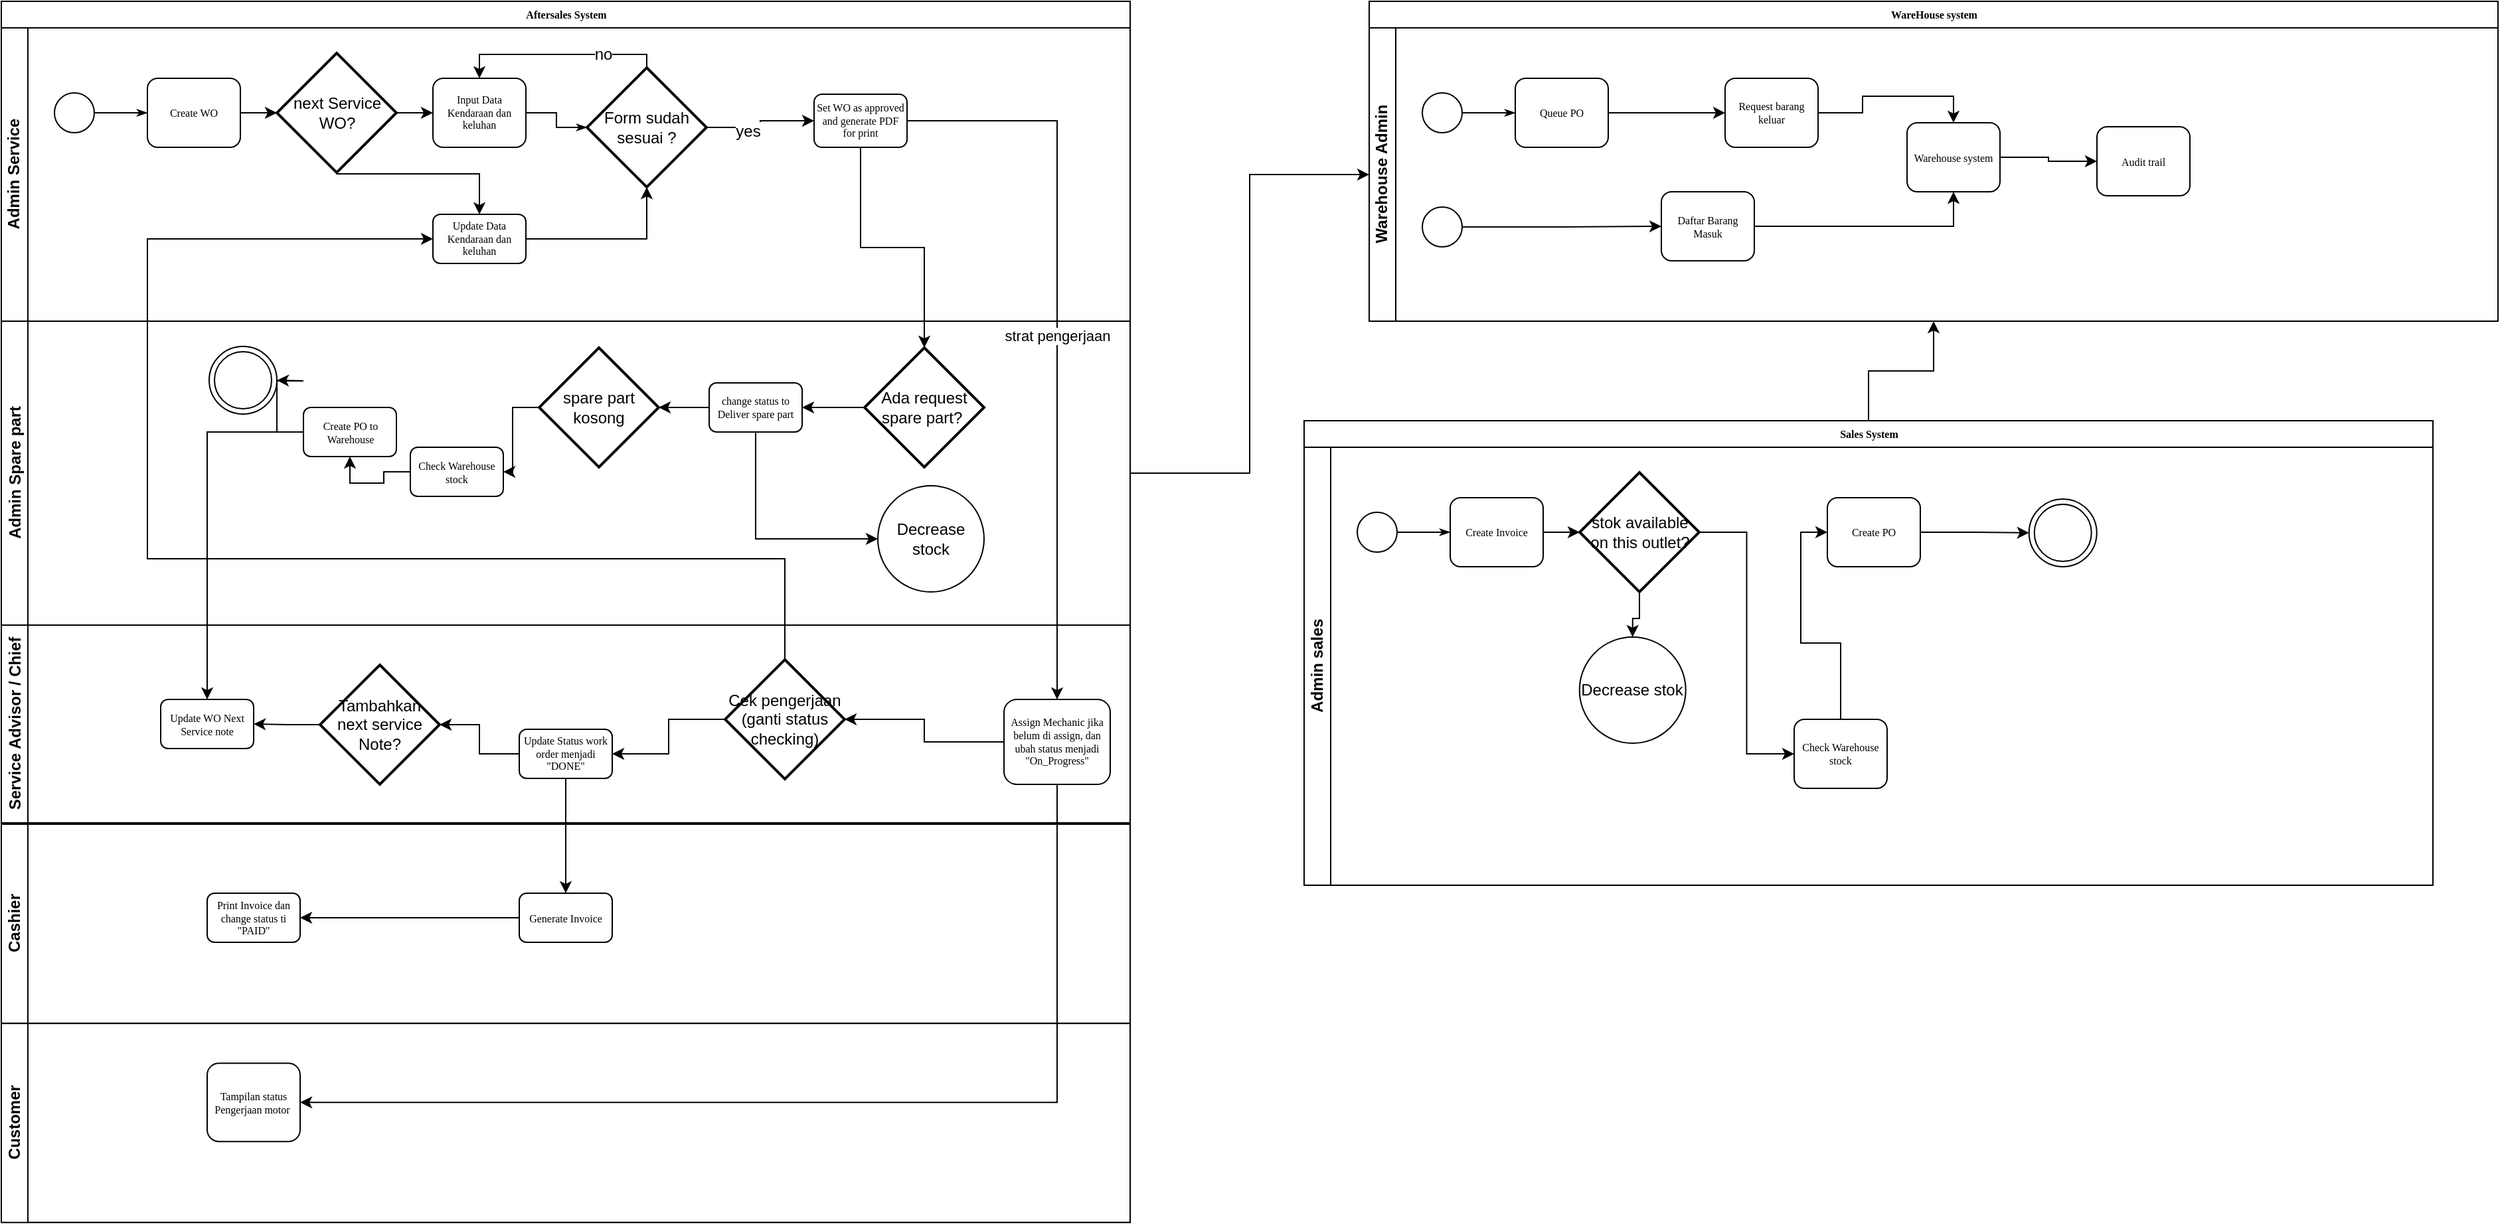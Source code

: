 <mxfile pages="1" version="11.2.3" type="github"><diagram name="Page-1" id="c7488fd3-1785-93aa-aadb-54a6760d102a"><mxGraphModel dx="1038" dy="588" grid="1" gridSize="10" guides="1" tooltips="1" connect="1" arrows="1" fold="1" page="1" pageScale="1" pageWidth="1100" pageHeight="850" background="#ffffff" math="0" shadow="0"><root><mxCell id="0"/><mxCell id="1" parent="0"/><mxCell id="2b4e8129b02d487f-1" value="Aftersales System" style="swimlane;html=1;childLayout=stackLayout;horizontal=1;startSize=20;horizontalStack=0;rounded=0;shadow=0;labelBackgroundColor=none;strokeColor=#000000;strokeWidth=1;fillColor=#ffffff;fontFamily=Verdana;fontSize=8;fontColor=#000000;align=center;" parent="1" vertex="1"><mxGeometry x="180" y="70" width="850" height="920" as="geometry"/></mxCell><mxCell id="sKlVujvYiWTSik_ec8Vi-46" style="edgeStyle=orthogonalEdgeStyle;rounded=0;orthogonalLoop=1;jettySize=auto;html=1;entryX=0.5;entryY=0;entryDx=0;entryDy=0;entryPerimeter=0;" parent="2b4e8129b02d487f-1" source="2b4e8129b02d487f-12" target="sKlVujvYiWTSik_ec8Vi-45" edge="1"><mxGeometry relative="1" as="geometry"/></mxCell><mxCell id="sKlVujvYiWTSik_ec8Vi-65" style="edgeStyle=orthogonalEdgeStyle;rounded=0;orthogonalLoop=1;jettySize=auto;html=1;entryX=0;entryY=0.5;entryDx=0;entryDy=0;exitX=0.5;exitY=0;exitDx=0;exitDy=0;exitPerimeter=0;" parent="2b4e8129b02d487f-1" source="sKlVujvYiWTSik_ec8Vi-61" target="sKlVujvYiWTSik_ec8Vi-54" edge="1"><mxGeometry relative="1" as="geometry"><Array as="points"><mxPoint x="590" y="420"/><mxPoint x="110" y="420"/><mxPoint x="110" y="179"/></Array></mxGeometry></mxCell><mxCell id="2b4e8129b02d487f-2" value="Admin Service" style="swimlane;html=1;startSize=20;horizontal=0;" parent="2b4e8129b02d487f-1" vertex="1"><mxGeometry y="20" width="850" height="221" as="geometry"><mxRectangle y="20" width="680" height="100" as="alternateBounds"/></mxGeometry></mxCell><mxCell id="2b4e8129b02d487f-18" style="edgeStyle=orthogonalEdgeStyle;rounded=0;html=1;labelBackgroundColor=none;startArrow=none;startFill=0;startSize=5;endArrow=classicThin;endFill=1;endSize=5;jettySize=auto;orthogonalLoop=1;strokeColor=#000000;strokeWidth=1;fontFamily=Verdana;fontSize=8;fontColor=#000000;entryX=0;entryY=0.5;entryDx=0;entryDy=0;" parent="2b4e8129b02d487f-2" source="2b4e8129b02d487f-5" target="sKlVujvYiWTSik_ec8Vi-68" edge="1"><mxGeometry relative="1" as="geometry"><mxPoint x="170" y="64" as="targetPoint"/></mxGeometry></mxCell><mxCell id="2b4e8129b02d487f-5" value="" style="ellipse;whiteSpace=wrap;html=1;rounded=0;shadow=0;labelBackgroundColor=none;strokeColor=#000000;strokeWidth=1;fillColor=#ffffff;fontFamily=Verdana;fontSize=8;fontColor=#000000;align=center;" parent="2b4e8129b02d487f-2" vertex="1"><mxGeometry x="40" y="49" width="30" height="30" as="geometry"/></mxCell><mxCell id="2b4e8129b02d487f-6" value="Input Data Kendaraan dan keluhan" style="rounded=1;whiteSpace=wrap;html=1;shadow=0;labelBackgroundColor=none;strokeColor=#000000;strokeWidth=1;fillColor=#ffffff;fontFamily=Verdana;fontSize=8;fontColor=#000000;align=center;" parent="2b4e8129b02d487f-2" vertex="1"><mxGeometry x="325" y="38" width="70" height="52" as="geometry"/></mxCell><mxCell id="2b4e8129b02d487f-12" value="Set WO as approved and generate PDF for print" style="rounded=1;whiteSpace=wrap;html=1;shadow=0;labelBackgroundColor=none;strokeColor=#000000;strokeWidth=1;fillColor=#ffffff;fontFamily=Verdana;fontSize=8;fontColor=#000000;align=center;" parent="2b4e8129b02d487f-2" vertex="1"><mxGeometry x="612" y="50" width="70" height="40" as="geometry"/></mxCell><mxCell id="2b4e8129b02d487f-24" style="edgeStyle=orthogonalEdgeStyle;rounded=0;html=1;labelBackgroundColor=none;startArrow=none;startFill=0;startSize=5;endArrow=classicThin;endFill=1;endSize=5;jettySize=auto;orthogonalLoop=1;strokeColor=#000000;strokeWidth=1;fontFamily=Verdana;fontSize=8;fontColor=#000000;entryX=0;entryY=0.5;entryDx=0;entryDy=0;entryPerimeter=0;" parent="2b4e8129b02d487f-2" source="2b4e8129b02d487f-6" target="sKlVujvYiWTSik_ec8Vi-33" edge="1"><mxGeometry relative="1" as="geometry"><mxPoint x="425" y="100" as="targetPoint"/></mxGeometry></mxCell><mxCell id="sKlVujvYiWTSik_ec8Vi-34" style="edgeStyle=orthogonalEdgeStyle;rounded=0;orthogonalLoop=1;jettySize=auto;html=1;entryX=0.5;entryY=0;entryDx=0;entryDy=0;exitX=0.5;exitY=0;exitDx=0;exitDy=0;exitPerimeter=0;" parent="2b4e8129b02d487f-2" source="sKlVujvYiWTSik_ec8Vi-33" target="2b4e8129b02d487f-6" edge="1"><mxGeometry relative="1" as="geometry"><Array as="points"><mxPoint x="486" y="20"/><mxPoint x="360" y="20"/></Array></mxGeometry></mxCell><mxCell id="sKlVujvYiWTSik_ec8Vi-35" value="no" style="text;html=1;resizable=0;points=[];align=center;verticalAlign=middle;labelBackgroundColor=#ffffff;" parent="sKlVujvYiWTSik_ec8Vi-34" vertex="1" connectable="0"><mxGeometry x="-0.443" relative="1" as="geometry"><mxPoint as="offset"/></mxGeometry></mxCell><mxCell id="sKlVujvYiWTSik_ec8Vi-36" style="edgeStyle=orthogonalEdgeStyle;rounded=0;orthogonalLoop=1;jettySize=auto;html=1;entryX=0;entryY=0.5;entryDx=0;entryDy=0;" parent="2b4e8129b02d487f-2" source="sKlVujvYiWTSik_ec8Vi-33" target="2b4e8129b02d487f-12" edge="1"><mxGeometry relative="1" as="geometry"/></mxCell><mxCell id="sKlVujvYiWTSik_ec8Vi-37" value="yes" style="text;html=1;resizable=0;points=[];align=center;verticalAlign=middle;labelBackgroundColor=#ffffff;" parent="sKlVujvYiWTSik_ec8Vi-36" vertex="1" connectable="0"><mxGeometry x="-0.289" y="-3" relative="1" as="geometry"><mxPoint as="offset"/></mxGeometry></mxCell><mxCell id="sKlVujvYiWTSik_ec8Vi-33" value="Form sudah sesuai ?" style="strokeWidth=2;html=1;shape=mxgraph.flowchart.decision;whiteSpace=wrap;" parent="2b4e8129b02d487f-2" vertex="1"><mxGeometry x="441" y="30" width="90" height="90" as="geometry"/></mxCell><mxCell id="sKlVujvYiWTSik_ec8Vi-55" style="edgeStyle=orthogonalEdgeStyle;rounded=0;orthogonalLoop=1;jettySize=auto;html=1;entryX=0.5;entryY=1;entryDx=0;entryDy=0;entryPerimeter=0;" parent="2b4e8129b02d487f-2" source="sKlVujvYiWTSik_ec8Vi-54" target="sKlVujvYiWTSik_ec8Vi-33" edge="1"><mxGeometry relative="1" as="geometry"/></mxCell><mxCell id="sKlVujvYiWTSik_ec8Vi-54" value="Update Data Kendaraan dan keluhan" style="rounded=1;whiteSpace=wrap;html=1;shadow=0;labelBackgroundColor=none;strokeColor=#000000;strokeWidth=1;fillColor=#ffffff;fontFamily=Verdana;fontSize=8;fontColor=#000000;align=center;" parent="2b4e8129b02d487f-2" vertex="1"><mxGeometry x="325" y="140.5" width="70" height="37" as="geometry"/></mxCell><mxCell id="sKlVujvYiWTSik_ec8Vi-70" value="" style="edgeStyle=orthogonalEdgeStyle;rounded=0;orthogonalLoop=1;jettySize=auto;html=1;" parent="2b4e8129b02d487f-2" source="sKlVujvYiWTSik_ec8Vi-68" target="sKlVujvYiWTSik_ec8Vi-69" edge="1"><mxGeometry relative="1" as="geometry"/></mxCell><mxCell id="sKlVujvYiWTSik_ec8Vi-68" value="Create WO" style="rounded=1;whiteSpace=wrap;html=1;shadow=0;labelBackgroundColor=none;strokeColor=#000000;strokeWidth=1;fillColor=#ffffff;fontFamily=Verdana;fontSize=8;fontColor=#000000;align=center;" parent="2b4e8129b02d487f-2" vertex="1"><mxGeometry x="110" y="38" width="70" height="52" as="geometry"/></mxCell><mxCell id="sKlVujvYiWTSik_ec8Vi-71" style="edgeStyle=orthogonalEdgeStyle;rounded=0;orthogonalLoop=1;jettySize=auto;html=1;" parent="2b4e8129b02d487f-2" source="sKlVujvYiWTSik_ec8Vi-69" target="sKlVujvYiWTSik_ec8Vi-54" edge="1"><mxGeometry relative="1" as="geometry"><Array as="points"><mxPoint x="253" y="110"/><mxPoint x="360" y="110"/></Array></mxGeometry></mxCell><mxCell id="sKlVujvYiWTSik_ec8Vi-72" value="" style="edgeStyle=orthogonalEdgeStyle;rounded=0;orthogonalLoop=1;jettySize=auto;html=1;" parent="2b4e8129b02d487f-2" source="sKlVujvYiWTSik_ec8Vi-69" target="2b4e8129b02d487f-6" edge="1"><mxGeometry relative="1" as="geometry"/></mxCell><mxCell id="sKlVujvYiWTSik_ec8Vi-69" value="next Service WO?" style="strokeWidth=2;html=1;shape=mxgraph.flowchart.decision;whiteSpace=wrap;" parent="2b4e8129b02d487f-2" vertex="1"><mxGeometry x="207.5" y="19" width="90" height="90" as="geometry"/></mxCell><mxCell id="2b4e8129b02d487f-3" value="Admin Spare part" style="swimlane;html=1;startSize=20;horizontal=0;" parent="2b4e8129b02d487f-1" vertex="1"><mxGeometry y="241" width="850" height="229" as="geometry"/></mxCell><mxCell id="sKlVujvYiWTSik_ec8Vi-48" style="edgeStyle=orthogonalEdgeStyle;rounded=0;orthogonalLoop=1;jettySize=auto;html=1;entryX=1;entryY=0.5;entryDx=0;entryDy=0;" parent="2b4e8129b02d487f-3" source="sKlVujvYiWTSik_ec8Vi-45" target="sKlVujvYiWTSik_ec8Vi-47" edge="1"><mxGeometry relative="1" as="geometry"/></mxCell><mxCell id="sKlVujvYiWTSik_ec8Vi-45" value="Ada request spare part?&amp;nbsp;" style="strokeWidth=2;html=1;shape=mxgraph.flowchart.decision;whiteSpace=wrap;" parent="2b4e8129b02d487f-3" vertex="1"><mxGeometry x="650" y="20" width="90" height="90" as="geometry"/></mxCell><mxCell id="sKlVujvYiWTSik_ec8Vi-51" style="edgeStyle=orthogonalEdgeStyle;rounded=0;orthogonalLoop=1;jettySize=auto;html=1;" parent="2b4e8129b02d487f-3" source="sKlVujvYiWTSik_ec8Vi-47" target="sKlVujvYiWTSik_ec8Vi-50" edge="1"><mxGeometry relative="1" as="geometry"/></mxCell><mxCell id="Eu6a_88KOqUPSrxsR5Ey-2" style="edgeStyle=orthogonalEdgeStyle;rounded=0;orthogonalLoop=1;jettySize=auto;html=1;entryX=0;entryY=0.5;entryDx=0;entryDy=0;exitX=0.5;exitY=1;exitDx=0;exitDy=0;" edge="1" parent="2b4e8129b02d487f-3" source="sKlVujvYiWTSik_ec8Vi-47" target="Eu6a_88KOqUPSrxsR5Ey-1"><mxGeometry relative="1" as="geometry"/></mxCell><mxCell id="sKlVujvYiWTSik_ec8Vi-47" value="change status to Deliver spare part" style="rounded=1;whiteSpace=wrap;html=1;shadow=0;labelBackgroundColor=none;strokeColor=#000000;strokeWidth=1;fillColor=#ffffff;fontFamily=Verdana;fontSize=8;fontColor=#000000;align=center;" parent="2b4e8129b02d487f-3" vertex="1"><mxGeometry x="533" y="46.5" width="70" height="37" as="geometry"/></mxCell><mxCell id="sKlVujvYiWTSik_ec8Vi-53" value="" style="edgeStyle=orthogonalEdgeStyle;rounded=0;orthogonalLoop=1;jettySize=auto;html=1;entryX=1;entryY=0.5;entryDx=0;entryDy=0;" parent="2b4e8129b02d487f-3" source="sKlVujvYiWTSik_ec8Vi-50" target="ZS2-wASsMyBvA8RQc7fm-60" edge="1"><mxGeometry relative="1" as="geometry"/></mxCell><mxCell id="sKlVujvYiWTSik_ec8Vi-50" value="spare part kosong" style="strokeWidth=2;html=1;shape=mxgraph.flowchart.decision;whiteSpace=wrap;" parent="2b4e8129b02d487f-3" vertex="1"><mxGeometry x="405" y="20" width="90" height="90" as="geometry"/></mxCell><mxCell id="sKlVujvYiWTSik_ec8Vi-67" value="" style="edgeStyle=orthogonalEdgeStyle;rounded=0;orthogonalLoop=1;jettySize=auto;html=1;entryX=1;entryY=0.5;entryDx=0;entryDy=0;" parent="2b4e8129b02d487f-3" source="sKlVujvYiWTSik_ec8Vi-52" target="sKlVujvYiWTSik_ec8Vi-66" edge="1"><mxGeometry relative="1" as="geometry"/></mxCell><mxCell id="sKlVujvYiWTSik_ec8Vi-52" value="Create PO to Warehouse" style="rounded=1;whiteSpace=wrap;html=1;shadow=0;labelBackgroundColor=none;strokeColor=#000000;strokeWidth=1;fillColor=#ffffff;fontFamily=Verdana;fontSize=8;fontColor=#000000;align=center;" parent="2b4e8129b02d487f-3" vertex="1"><mxGeometry x="227.5" y="65.0" width="70" height="37" as="geometry"/></mxCell><mxCell id="sKlVujvYiWTSik_ec8Vi-66" value="" style="ellipse;shape=doubleEllipse;whiteSpace=wrap;html=1;aspect=fixed;" parent="2b4e8129b02d487f-3" vertex="1"><mxGeometry x="156.5" y="19" width="51" height="51" as="geometry"/></mxCell><mxCell id="ZS2-wASsMyBvA8RQc7fm-61" style="edgeStyle=orthogonalEdgeStyle;rounded=0;orthogonalLoop=1;jettySize=auto;html=1;entryX=0.5;entryY=1;entryDx=0;entryDy=0;" parent="2b4e8129b02d487f-3" source="ZS2-wASsMyBvA8RQc7fm-60" target="sKlVujvYiWTSik_ec8Vi-52" edge="1"><mxGeometry relative="1" as="geometry"/></mxCell><mxCell id="ZS2-wASsMyBvA8RQc7fm-60" value="Check Warehouse stock" style="rounded=1;whiteSpace=wrap;html=1;shadow=0;labelBackgroundColor=none;strokeColor=#000000;strokeWidth=1;fillColor=#ffffff;fontFamily=Verdana;fontSize=8;fontColor=#000000;align=center;" parent="2b4e8129b02d487f-3" vertex="1"><mxGeometry x="308" y="95.0" width="70" height="37" as="geometry"/></mxCell><mxCell id="Eu6a_88KOqUPSrxsR5Ey-1" value="Decrease stock" style="ellipse;whiteSpace=wrap;html=1;aspect=fixed;" vertex="1" parent="2b4e8129b02d487f-3"><mxGeometry x="660" y="124" width="80" height="80" as="geometry"/></mxCell><mxCell id="2b4e8129b02d487f-4" value="Service Advisor / Chief" style="swimlane;html=1;startSize=20;horizontal=0;" parent="2b4e8129b02d487f-1" vertex="1"><mxGeometry y="470" width="850" height="149" as="geometry"/></mxCell><mxCell id="5Vv4vmspSaX9HJv2Tk1Z-2" style="edgeStyle=orthogonalEdgeStyle;rounded=0;orthogonalLoop=1;jettySize=auto;html=1;entryX=1;entryY=0.5;entryDx=0;entryDy=0;entryPerimeter=0;" parent="2b4e8129b02d487f-4" source="sKlVujvYiWTSik_ec8Vi-56" target="5Vv4vmspSaX9HJv2Tk1Z-1" edge="1"><mxGeometry relative="1" as="geometry"/></mxCell><mxCell id="ZS2-wASsMyBvA8RQc7fm-75" value="" style="edgeStyle=orthogonalEdgeStyle;rounded=0;orthogonalLoop=1;jettySize=auto;html=1;entryX=0.5;entryY=0;entryDx=0;entryDy=0;" parent="2b4e8129b02d487f-4" source="sKlVujvYiWTSik_ec8Vi-56" target="ZS2-wASsMyBvA8RQc7fm-68" edge="1"><mxGeometry relative="1" as="geometry"/></mxCell><mxCell id="sKlVujvYiWTSik_ec8Vi-56" value="Update Status work order menjadi &quot;DONE&quot;" style="rounded=1;whiteSpace=wrap;html=1;shadow=0;labelBackgroundColor=none;strokeColor=#000000;strokeWidth=1;fillColor=#ffffff;fontFamily=Verdana;fontSize=8;fontColor=#000000;align=center;" parent="2b4e8129b02d487f-4" vertex="1"><mxGeometry x="390" y="78.5" width="70" height="37" as="geometry"/></mxCell><mxCell id="sKlVujvYiWTSik_ec8Vi-62" style="edgeStyle=orthogonalEdgeStyle;rounded=0;orthogonalLoop=1;jettySize=auto;html=1;entryX=1;entryY=0.5;entryDx=0;entryDy=0;entryPerimeter=0;" parent="2b4e8129b02d487f-4" source="sKlVujvYiWTSik_ec8Vi-59" target="sKlVujvYiWTSik_ec8Vi-61" edge="1"><mxGeometry relative="1" as="geometry"/></mxCell><mxCell id="sKlVujvYiWTSik_ec8Vi-59" value="Assign Mechanic jika belum di assign, dan ubah status menjadi &quot;On_Progress&quot;" style="rounded=1;whiteSpace=wrap;html=1;shadow=0;labelBackgroundColor=none;strokeColor=#000000;strokeWidth=1;fillColor=#ffffff;fontFamily=Verdana;fontSize=8;fontColor=#000000;align=center;" parent="2b4e8129b02d487f-4" vertex="1"><mxGeometry x="755" y="56" width="80" height="64" as="geometry"/></mxCell><mxCell id="sKlVujvYiWTSik_ec8Vi-64" value="" style="edgeStyle=orthogonalEdgeStyle;rounded=0;orthogonalLoop=1;jettySize=auto;html=1;entryX=1;entryY=0.5;entryDx=0;entryDy=0;" parent="2b4e8129b02d487f-4" source="sKlVujvYiWTSik_ec8Vi-61" target="sKlVujvYiWTSik_ec8Vi-56" edge="1"><mxGeometry relative="1" as="geometry"><mxPoint x="465" y="71" as="targetPoint"/></mxGeometry></mxCell><mxCell id="sKlVujvYiWTSik_ec8Vi-61" value="Cek pengerjaan (ganti status checking)" style="strokeWidth=2;html=1;shape=mxgraph.flowchart.decision;whiteSpace=wrap;" parent="2b4e8129b02d487f-4" vertex="1"><mxGeometry x="545" y="26" width="90" height="90" as="geometry"/></mxCell><mxCell id="5Vv4vmspSaX9HJv2Tk1Z-4" style="edgeStyle=orthogonalEdgeStyle;rounded=0;orthogonalLoop=1;jettySize=auto;html=1;entryX=1;entryY=0.5;entryDx=0;entryDy=0;" parent="2b4e8129b02d487f-4" source="5Vv4vmspSaX9HJv2Tk1Z-1" target="5Vv4vmspSaX9HJv2Tk1Z-3" edge="1"><mxGeometry relative="1" as="geometry"/></mxCell><mxCell id="5Vv4vmspSaX9HJv2Tk1Z-1" value="Tambahkan next service Note?" style="strokeWidth=2;html=1;shape=mxgraph.flowchart.decision;whiteSpace=wrap;" parent="2b4e8129b02d487f-4" vertex="1"><mxGeometry x="240" y="30" width="90" height="90" as="geometry"/></mxCell><mxCell id="5Vv4vmspSaX9HJv2Tk1Z-3" value="Update WO Next Service note" style="rounded=1;whiteSpace=wrap;html=1;shadow=0;labelBackgroundColor=none;strokeColor=#000000;strokeWidth=1;fillColor=#ffffff;fontFamily=Verdana;fontSize=8;fontColor=#000000;align=center;" parent="2b4e8129b02d487f-4" vertex="1"><mxGeometry x="120" y="56" width="70" height="37" as="geometry"/></mxCell><mxCell id="ZS2-wASsMyBvA8RQc7fm-67" value="Cashier" style="swimlane;html=1;startSize=20;horizontal=0;" parent="2b4e8129b02d487f-4" vertex="1"><mxGeometry y="150" width="850" height="150" as="geometry"/></mxCell><mxCell id="ZS2-wASsMyBvA8RQc7fm-68" value="Generate Invoice" style="rounded=1;whiteSpace=wrap;html=1;shadow=0;labelBackgroundColor=none;strokeColor=#000000;strokeWidth=1;fillColor=#ffffff;fontFamily=Verdana;fontSize=8;fontColor=#000000;align=center;" parent="ZS2-wASsMyBvA8RQc7fm-67" vertex="1"><mxGeometry x="390" y="52" width="70" height="37" as="geometry"/></mxCell><mxCell id="ZS2-wASsMyBvA8RQc7fm-69" value="Print Invoice dan change status ti &quot;PAID&quot;" style="rounded=1;whiteSpace=wrap;html=1;shadow=0;labelBackgroundColor=none;strokeColor=#000000;strokeWidth=1;fillColor=#ffffff;fontFamily=Verdana;fontSize=8;fontColor=#000000;align=center;" parent="ZS2-wASsMyBvA8RQc7fm-67" vertex="1"><mxGeometry x="155" y="52" width="70" height="37" as="geometry"/></mxCell><mxCell id="ZS2-wASsMyBvA8RQc7fm-70" style="edgeStyle=orthogonalEdgeStyle;rounded=0;orthogonalLoop=1;jettySize=auto;html=1;exitX=0;exitY=0.5;exitDx=0;exitDy=0;entryX=1;entryY=0.5;entryDx=0;entryDy=0;" parent="ZS2-wASsMyBvA8RQc7fm-67" source="ZS2-wASsMyBvA8RQc7fm-68" target="ZS2-wASsMyBvA8RQc7fm-69" edge="1"><mxGeometry relative="1" as="geometry"><mxPoint x="435" y="-24.5" as="sourcePoint"/><mxPoint x="230" y="71" as="targetPoint"/></mxGeometry></mxCell><mxCell id="5Vv4vmspSaX9HJv2Tk1Z-7" style="edgeStyle=orthogonalEdgeStyle;rounded=0;orthogonalLoop=1;jettySize=auto;html=1;entryX=0.5;entryY=0;entryDx=0;entryDy=0;" parent="2b4e8129b02d487f-1" source="sKlVujvYiWTSik_ec8Vi-52" target="5Vv4vmspSaX9HJv2Tk1Z-3" edge="1"><mxGeometry relative="1" as="geometry"/></mxCell><mxCell id="sKlVujvYiWTSik_ec8Vi-57" value="strat pengerjaan" style="edgeStyle=orthogonalEdgeStyle;rounded=0;orthogonalLoop=1;jettySize=auto;html=1;entryX=0.5;entryY=0;entryDx=0;entryDy=0;" parent="2b4e8129b02d487f-1" source="2b4e8129b02d487f-12" target="sKlVujvYiWTSik_ec8Vi-59" edge="1"><mxGeometry relative="1" as="geometry"><mxPoint x="785" y="124" as="targetPoint"/></mxGeometry></mxCell><mxCell id="GA0qA8pSkNbMVC5iDy-4-5" value="WareHouse system" style="swimlane;html=1;childLayout=stackLayout;horizontal=1;startSize=20;horizontalStack=0;rounded=0;shadow=0;labelBackgroundColor=none;strokeColor=#000000;strokeWidth=1;fillColor=#ffffff;fontFamily=Verdana;fontSize=8;fontColor=#000000;align=center;" parent="1" vertex="1"><mxGeometry x="1210" y="70" width="850" height="241" as="geometry"/></mxCell><mxCell id="GA0qA8pSkNbMVC5iDy-4-9" value="Warehouse Admin" style="swimlane;html=1;startSize=20;horizontal=0;" parent="GA0qA8pSkNbMVC5iDy-4-5" vertex="1"><mxGeometry y="20" width="850" height="221" as="geometry"><mxRectangle y="20" width="680" height="100" as="alternateBounds"/></mxGeometry></mxCell><mxCell id="GA0qA8pSkNbMVC5iDy-4-10" style="edgeStyle=orthogonalEdgeStyle;rounded=0;html=1;labelBackgroundColor=none;startArrow=none;startFill=0;startSize=5;endArrow=classicThin;endFill=1;endSize=5;jettySize=auto;orthogonalLoop=1;strokeColor=#000000;strokeWidth=1;fontFamily=Verdana;fontSize=8;fontColor=#000000;entryX=0;entryY=0.5;entryDx=0;entryDy=0;" parent="GA0qA8pSkNbMVC5iDy-4-9" source="GA0qA8pSkNbMVC5iDy-4-11" target="GA0qA8pSkNbMVC5iDy-4-25" edge="1"><mxGeometry relative="1" as="geometry"><mxPoint x="170" y="64" as="targetPoint"/></mxGeometry></mxCell><mxCell id="GA0qA8pSkNbMVC5iDy-4-11" value="" style="ellipse;whiteSpace=wrap;html=1;rounded=0;shadow=0;labelBackgroundColor=none;strokeColor=#000000;strokeWidth=1;fillColor=#ffffff;fontFamily=Verdana;fontSize=8;fontColor=#000000;align=center;" parent="GA0qA8pSkNbMVC5iDy-4-9" vertex="1"><mxGeometry x="40" y="49" width="30" height="30" as="geometry"/></mxCell><mxCell id="ZS2-wASsMyBvA8RQc7fm-63" style="edgeStyle=orthogonalEdgeStyle;rounded=0;orthogonalLoop=1;jettySize=auto;html=1;entryX=0.5;entryY=0;entryDx=0;entryDy=0;" parent="GA0qA8pSkNbMVC5iDy-4-9" source="GA0qA8pSkNbMVC5iDy-4-12" target="ZS2-wASsMyBvA8RQc7fm-62" edge="1"><mxGeometry relative="1" as="geometry"/></mxCell><mxCell id="GA0qA8pSkNbMVC5iDy-4-12" value="Request barang keluar" style="rounded=1;whiteSpace=wrap;html=1;shadow=0;labelBackgroundColor=none;strokeColor=#000000;strokeWidth=1;fillColor=#ffffff;fontFamily=Verdana;fontSize=8;fontColor=#000000;align=center;" parent="GA0qA8pSkNbMVC5iDy-4-9" vertex="1"><mxGeometry x="268" y="38" width="70" height="52" as="geometry"/></mxCell><mxCell id="GA0qA8pSkNbMVC5iDy-4-24" value="" style="edgeStyle=orthogonalEdgeStyle;rounded=0;orthogonalLoop=1;jettySize=auto;html=1;entryX=0;entryY=0.5;entryDx=0;entryDy=0;" parent="GA0qA8pSkNbMVC5iDy-4-9" source="GA0qA8pSkNbMVC5iDy-4-25" target="GA0qA8pSkNbMVC5iDy-4-12" edge="1"><mxGeometry relative="1" as="geometry"><mxPoint x="207.5" y="64" as="targetPoint"/></mxGeometry></mxCell><mxCell id="GA0qA8pSkNbMVC5iDy-4-25" value="Queue PO" style="rounded=1;whiteSpace=wrap;html=1;shadow=0;labelBackgroundColor=none;strokeColor=#000000;strokeWidth=1;fillColor=#ffffff;fontFamily=Verdana;fontSize=8;fontColor=#000000;align=center;" parent="GA0qA8pSkNbMVC5iDy-4-9" vertex="1"><mxGeometry x="110" y="38" width="70" height="52" as="geometry"/></mxCell><mxCell id="ZS2-wASsMyBvA8RQc7fm-3" style="edgeStyle=orthogonalEdgeStyle;rounded=0;orthogonalLoop=1;jettySize=auto;html=1;" parent="GA0qA8pSkNbMVC5iDy-4-9" source="ZS2-wASsMyBvA8RQc7fm-1" target="ZS2-wASsMyBvA8RQc7fm-2" edge="1"><mxGeometry relative="1" as="geometry"/></mxCell><mxCell id="ZS2-wASsMyBvA8RQc7fm-1" value="" style="ellipse;whiteSpace=wrap;html=1;rounded=0;shadow=0;labelBackgroundColor=none;strokeColor=#000000;strokeWidth=1;fillColor=#ffffff;fontFamily=Verdana;fontSize=8;fontColor=#000000;align=center;" parent="GA0qA8pSkNbMVC5iDy-4-9" vertex="1"><mxGeometry x="40" y="135" width="30" height="30" as="geometry"/></mxCell><mxCell id="ZS2-wASsMyBvA8RQc7fm-64" style="edgeStyle=orthogonalEdgeStyle;rounded=0;orthogonalLoop=1;jettySize=auto;html=1;entryX=0.5;entryY=1;entryDx=0;entryDy=0;" parent="GA0qA8pSkNbMVC5iDy-4-9" source="ZS2-wASsMyBvA8RQc7fm-2" target="ZS2-wASsMyBvA8RQc7fm-62" edge="1"><mxGeometry relative="1" as="geometry"/></mxCell><mxCell id="ZS2-wASsMyBvA8RQc7fm-2" value="Daftar Barang Masuk" style="rounded=1;whiteSpace=wrap;html=1;shadow=0;labelBackgroundColor=none;strokeColor=#000000;strokeWidth=1;fillColor=#ffffff;fontFamily=Verdana;fontSize=8;fontColor=#000000;align=center;" parent="GA0qA8pSkNbMVC5iDy-4-9" vertex="1"><mxGeometry x="220" y="123.5" width="70" height="52" as="geometry"/></mxCell><mxCell id="ZS2-wASsMyBvA8RQc7fm-66" style="edgeStyle=orthogonalEdgeStyle;rounded=0;orthogonalLoop=1;jettySize=auto;html=1;" parent="GA0qA8pSkNbMVC5iDy-4-9" source="ZS2-wASsMyBvA8RQc7fm-62" target="ZS2-wASsMyBvA8RQc7fm-65" edge="1"><mxGeometry relative="1" as="geometry"/></mxCell><mxCell id="ZS2-wASsMyBvA8RQc7fm-62" value="Warehouse system" style="rounded=1;whiteSpace=wrap;html=1;shadow=0;labelBackgroundColor=none;strokeColor=#000000;strokeWidth=1;fillColor=#ffffff;fontFamily=Verdana;fontSize=8;fontColor=#000000;align=center;" parent="GA0qA8pSkNbMVC5iDy-4-9" vertex="1"><mxGeometry x="405" y="71.5" width="70" height="52" as="geometry"/></mxCell><mxCell id="ZS2-wASsMyBvA8RQc7fm-65" value="Audit trail" style="rounded=1;whiteSpace=wrap;html=1;shadow=0;labelBackgroundColor=none;strokeColor=#000000;strokeWidth=1;fillColor=#ffffff;fontFamily=Verdana;fontSize=8;fontColor=#000000;align=center;" parent="GA0qA8pSkNbMVC5iDy-4-9" vertex="1"><mxGeometry x="548" y="74.5" width="70" height="52" as="geometry"/></mxCell><mxCell id="GA0qA8pSkNbMVC5iDy-4-50" style="edgeStyle=orthogonalEdgeStyle;rounded=0;orthogonalLoop=1;jettySize=auto;html=1;" parent="1" source="2b4e8129b02d487f-3" target="GA0qA8pSkNbMVC5iDy-4-9" edge="1"><mxGeometry relative="1" as="geometry"/></mxCell><mxCell id="ZS2-wASsMyBvA8RQc7fm-4" value="Sales System" style="swimlane;html=1;childLayout=stackLayout;horizontal=1;startSize=20;horizontalStack=0;rounded=0;shadow=0;labelBackgroundColor=none;strokeColor=#000000;strokeWidth=1;fillColor=#ffffff;fontFamily=Verdana;fontSize=8;fontColor=#000000;align=center;" parent="1" vertex="1"><mxGeometry x="1161" y="386" width="850" height="350" as="geometry"/></mxCell><mxCell id="ZS2-wASsMyBvA8RQc7fm-8" value="Admin sales" style="swimlane;html=1;startSize=20;horizontal=0;" parent="ZS2-wASsMyBvA8RQc7fm-4" vertex="1"><mxGeometry y="20" width="850" height="330" as="geometry"><mxRectangle y="20" width="680" height="100" as="alternateBounds"/></mxGeometry></mxCell><mxCell id="ZS2-wASsMyBvA8RQc7fm-9" style="edgeStyle=orthogonalEdgeStyle;rounded=0;html=1;labelBackgroundColor=none;startArrow=none;startFill=0;startSize=5;endArrow=classicThin;endFill=1;endSize=5;jettySize=auto;orthogonalLoop=1;strokeColor=#000000;strokeWidth=1;fontFamily=Verdana;fontSize=8;fontColor=#000000;entryX=0;entryY=0.5;entryDx=0;entryDy=0;" parent="ZS2-wASsMyBvA8RQc7fm-8" source="ZS2-wASsMyBvA8RQc7fm-10" target="ZS2-wASsMyBvA8RQc7fm-24" edge="1"><mxGeometry relative="1" as="geometry"><mxPoint x="170" y="64" as="targetPoint"/></mxGeometry></mxCell><mxCell id="ZS2-wASsMyBvA8RQc7fm-10" value="" style="ellipse;whiteSpace=wrap;html=1;rounded=0;shadow=0;labelBackgroundColor=none;strokeColor=#000000;strokeWidth=1;fillColor=#ffffff;fontFamily=Verdana;fontSize=8;fontColor=#000000;align=center;" parent="ZS2-wASsMyBvA8RQc7fm-8" vertex="1"><mxGeometry x="40" y="49" width="30" height="30" as="geometry"/></mxCell><mxCell id="ZS2-wASsMyBvA8RQc7fm-23" value="" style="edgeStyle=orthogonalEdgeStyle;rounded=0;orthogonalLoop=1;jettySize=auto;html=1;" parent="ZS2-wASsMyBvA8RQc7fm-8" source="ZS2-wASsMyBvA8RQc7fm-24" target="ZS2-wASsMyBvA8RQc7fm-27" edge="1"><mxGeometry relative="1" as="geometry"/></mxCell><mxCell id="ZS2-wASsMyBvA8RQc7fm-52" value="" style="edgeStyle=orthogonalEdgeStyle;rounded=0;orthogonalLoop=1;jettySize=auto;html=1;exitX=0.5;exitY=1;exitDx=0;exitDy=0;exitPerimeter=0;" parent="ZS2-wASsMyBvA8RQc7fm-8" source="ZS2-wASsMyBvA8RQc7fm-27" target="ZS2-wASsMyBvA8RQc7fm-51" edge="1"><mxGeometry relative="1" as="geometry"/></mxCell><mxCell id="ZS2-wASsMyBvA8RQc7fm-24" value="Create Invoice" style="rounded=1;whiteSpace=wrap;html=1;shadow=0;labelBackgroundColor=none;strokeColor=#000000;strokeWidth=1;fillColor=#ffffff;fontFamily=Verdana;fontSize=8;fontColor=#000000;align=center;" parent="ZS2-wASsMyBvA8RQc7fm-8" vertex="1"><mxGeometry x="110" y="38" width="70" height="52" as="geometry"/></mxCell><mxCell id="ZS2-wASsMyBvA8RQc7fm-54" value="" style="edgeStyle=orthogonalEdgeStyle;rounded=0;orthogonalLoop=1;jettySize=auto;html=1;entryX=0;entryY=0.5;entryDx=0;entryDy=0;" parent="ZS2-wASsMyBvA8RQc7fm-8" source="ZS2-wASsMyBvA8RQc7fm-27" target="ZS2-wASsMyBvA8RQc7fm-58" edge="1"><mxGeometry relative="1" as="geometry"/></mxCell><mxCell id="ZS2-wASsMyBvA8RQc7fm-27" value="stok available on this outlet?" style="strokeWidth=2;html=1;shape=mxgraph.flowchart.decision;whiteSpace=wrap;" parent="ZS2-wASsMyBvA8RQc7fm-8" vertex="1"><mxGeometry x="207.5" y="19" width="90" height="90" as="geometry"/></mxCell><mxCell id="ZS2-wASsMyBvA8RQc7fm-51" value="Decrease stok" style="ellipse;whiteSpace=wrap;html=1;aspect=fixed;" parent="ZS2-wASsMyBvA8RQc7fm-8" vertex="1"><mxGeometry x="207.357" y="143" width="80" height="80" as="geometry"/></mxCell><mxCell id="ZS2-wASsMyBvA8RQc7fm-56" style="edgeStyle=orthogonalEdgeStyle;rounded=0;orthogonalLoop=1;jettySize=auto;html=1;" parent="ZS2-wASsMyBvA8RQc7fm-8" source="ZS2-wASsMyBvA8RQc7fm-53" target="ZS2-wASsMyBvA8RQc7fm-55" edge="1"><mxGeometry relative="1" as="geometry"/></mxCell><mxCell id="ZS2-wASsMyBvA8RQc7fm-53" value="Create PO" style="rounded=1;whiteSpace=wrap;html=1;shadow=0;labelBackgroundColor=none;strokeColor=#000000;strokeWidth=1;fillColor=#ffffff;fontFamily=Verdana;fontSize=8;fontColor=#000000;align=center;" parent="ZS2-wASsMyBvA8RQc7fm-8" vertex="1"><mxGeometry x="394" y="38" width="70" height="52" as="geometry"/></mxCell><mxCell id="ZS2-wASsMyBvA8RQc7fm-55" value="" style="ellipse;shape=doubleEllipse;whiteSpace=wrap;html=1;aspect=fixed;" parent="ZS2-wASsMyBvA8RQc7fm-8" vertex="1"><mxGeometry x="545.857" y="39" width="51" height="51" as="geometry"/></mxCell><mxCell id="ZS2-wASsMyBvA8RQc7fm-59" style="edgeStyle=orthogonalEdgeStyle;rounded=0;orthogonalLoop=1;jettySize=auto;html=1;entryX=0;entryY=0.5;entryDx=0;entryDy=0;" parent="ZS2-wASsMyBvA8RQc7fm-8" source="ZS2-wASsMyBvA8RQc7fm-58" target="ZS2-wASsMyBvA8RQc7fm-53" edge="1"><mxGeometry relative="1" as="geometry"/></mxCell><mxCell id="ZS2-wASsMyBvA8RQc7fm-58" value="Check Warehouse stock" style="rounded=1;whiteSpace=wrap;html=1;shadow=0;labelBackgroundColor=none;strokeColor=#000000;strokeWidth=1;fillColor=#ffffff;fontFamily=Verdana;fontSize=8;fontColor=#000000;align=center;" parent="ZS2-wASsMyBvA8RQc7fm-8" vertex="1"><mxGeometry x="369" y="205" width="70" height="52" as="geometry"/></mxCell><mxCell id="ZS2-wASsMyBvA8RQc7fm-57" style="edgeStyle=orthogonalEdgeStyle;rounded=0;orthogonalLoop=1;jettySize=auto;html=1;entryX=0.5;entryY=1;entryDx=0;entryDy=0;" parent="1" source="ZS2-wASsMyBvA8RQc7fm-4" target="GA0qA8pSkNbMVC5iDy-4-9" edge="1"><mxGeometry relative="1" as="geometry"><mxPoint x="1040" y="395.714" as="sourcePoint"/><mxPoint x="1220" y="210" as="targetPoint"/></mxGeometry></mxCell><mxCell id="5Vv4vmspSaX9HJv2Tk1Z-8" value="Customer" style="swimlane;html=1;startSize=20;horizontal=0;" parent="1" vertex="1"><mxGeometry x="180" y="840.1" width="850" height="150" as="geometry"/></mxCell><mxCell id="GA0qA8pSkNbMVC5iDy-4-4" value="Tampilan status Pengerjaan motor&amp;nbsp;" style="rounded=1;whiteSpace=wrap;html=1;shadow=0;labelBackgroundColor=none;strokeColor=#000000;strokeWidth=1;fillColor=#ffffff;fontFamily=Verdana;fontSize=8;fontColor=#000000;align=center;" parent="5Vv4vmspSaX9HJv2Tk1Z-8" vertex="1"><mxGeometry x="155" y="30" width="70" height="59" as="geometry"/></mxCell><mxCell id="ZS2-wASsMyBvA8RQc7fm-74" style="edgeStyle=orthogonalEdgeStyle;rounded=0;orthogonalLoop=1;jettySize=auto;html=1;entryX=1;entryY=0.5;entryDx=0;entryDy=0;" parent="1" source="sKlVujvYiWTSik_ec8Vi-59" target="GA0qA8pSkNbMVC5iDy-4-4" edge="1"><mxGeometry relative="1" as="geometry"><Array as="points"><mxPoint x="975" y="900"/></Array></mxGeometry></mxCell></root></mxGraphModel></diagram></mxfile>